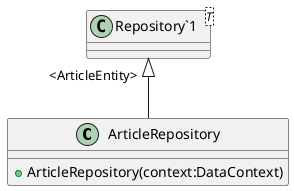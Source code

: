 @startuml
class ArticleRepository {
    + ArticleRepository(context:DataContext)
}
class "Repository`1"<T> {
}
"Repository`1" "<ArticleEntity>" <|-- ArticleRepository
@enduml
